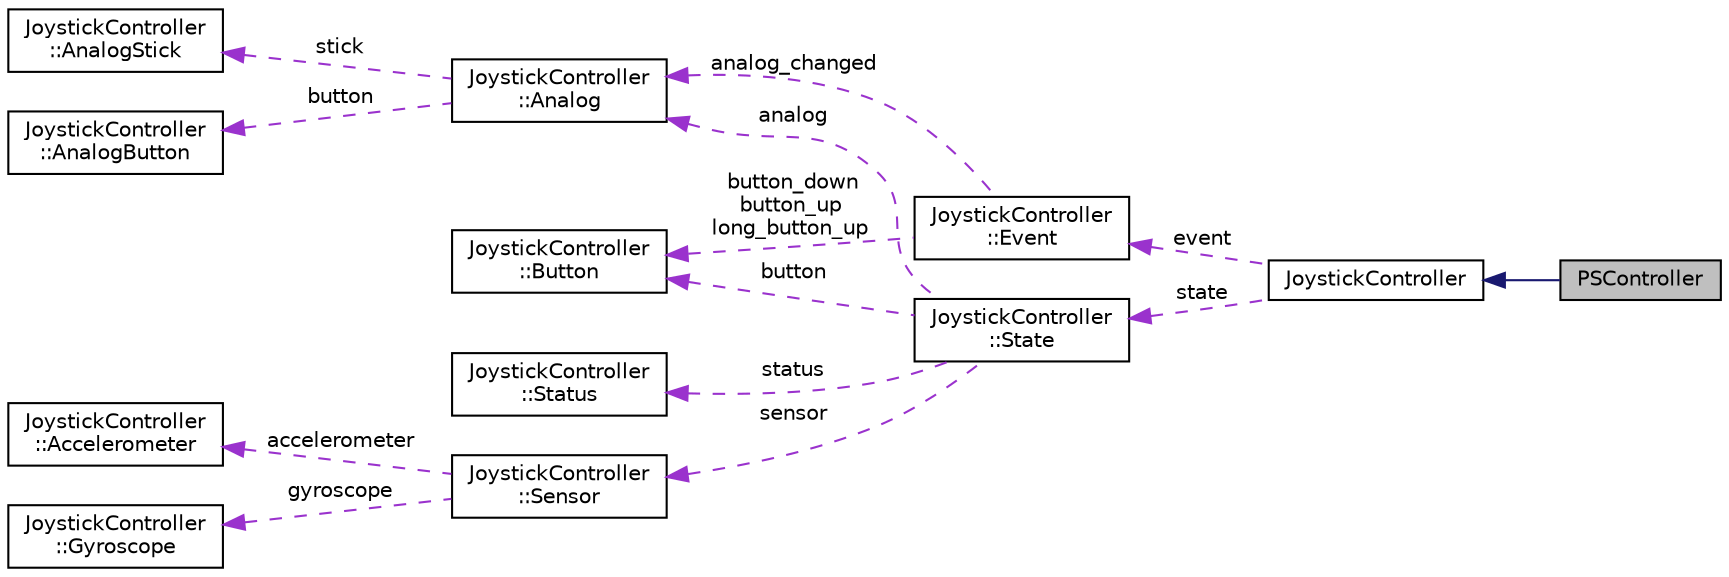 digraph "PSController"
{
 // LATEX_PDF_SIZE
  edge [fontname="Helvetica",fontsize="10",labelfontname="Helvetica",labelfontsize="10"];
  node [fontname="Helvetica",fontsize="10",shape=record];
  rankdir="LR";
  Node1 [label="PSController",height=0.2,width=0.4,color="black", fillcolor="grey75", style="filled", fontcolor="black",tooltip=" "];
  Node2 -> Node1 [dir="back",color="midnightblue",fontsize="10",style="solid",fontname="Helvetica"];
  Node2 [label="JoystickController",height=0.2,width=0.4,color="black", fillcolor="white", style="filled",URL="$classJoystickController.html",tooltip=" "];
  Node3 -> Node2 [dir="back",color="darkorchid3",fontsize="10",style="dashed",label=" state" ,fontname="Helvetica"];
  Node3 [label="JoystickController\l::State",height=0.2,width=0.4,color="black", fillcolor="white", style="filled",URL="$structJoystickController_1_1State.html",tooltip=" "];
  Node4 -> Node3 [dir="back",color="darkorchid3",fontsize="10",style="dashed",label=" analog" ,fontname="Helvetica"];
  Node4 [label="JoystickController\l::Analog",height=0.2,width=0.4,color="black", fillcolor="white", style="filled",URL="$structJoystickController_1_1Analog.html",tooltip=" "];
  Node5 -> Node4 [dir="back",color="darkorchid3",fontsize="10",style="dashed",label=" stick" ,fontname="Helvetica"];
  Node5 [label="JoystickController\l::AnalogStick",height=0.2,width=0.4,color="black", fillcolor="white", style="filled",URL="$structJoystickController_1_1AnalogStick.html",tooltip=" "];
  Node6 -> Node4 [dir="back",color="darkorchid3",fontsize="10",style="dashed",label=" button" ,fontname="Helvetica"];
  Node6 [label="JoystickController\l::AnalogButton",height=0.2,width=0.4,color="black", fillcolor="white", style="filled",URL="$structJoystickController_1_1AnalogButton.html",tooltip=" "];
  Node7 -> Node3 [dir="back",color="darkorchid3",fontsize="10",style="dashed",label=" button" ,fontname="Helvetica"];
  Node7 [label="JoystickController\l::Button",height=0.2,width=0.4,color="black", fillcolor="white", style="filled",URL="$structJoystickController_1_1Button.html",tooltip=" "];
  Node8 -> Node3 [dir="back",color="darkorchid3",fontsize="10",style="dashed",label=" status" ,fontname="Helvetica"];
  Node8 [label="JoystickController\l::Status",height=0.2,width=0.4,color="black", fillcolor="white", style="filled",URL="$structJoystickController_1_1Status.html",tooltip=" "];
  Node9 -> Node3 [dir="back",color="darkorchid3",fontsize="10",style="dashed",label=" sensor" ,fontname="Helvetica"];
  Node9 [label="JoystickController\l::Sensor",height=0.2,width=0.4,color="black", fillcolor="white", style="filled",URL="$structJoystickController_1_1Sensor.html",tooltip=" "];
  Node10 -> Node9 [dir="back",color="darkorchid3",fontsize="10",style="dashed",label=" accelerometer" ,fontname="Helvetica"];
  Node10 [label="JoystickController\l::Accelerometer",height=0.2,width=0.4,color="black", fillcolor="white", style="filled",URL="$structJoystickController_1_1Accelerometer.html",tooltip=" "];
  Node11 -> Node9 [dir="back",color="darkorchid3",fontsize="10",style="dashed",label=" gyroscope" ,fontname="Helvetica"];
  Node11 [label="JoystickController\l::Gyroscope",height=0.2,width=0.4,color="black", fillcolor="white", style="filled",URL="$structJoystickController_1_1Gyroscope.html",tooltip=" "];
  Node12 -> Node2 [dir="back",color="darkorchid3",fontsize="10",style="dashed",label=" event" ,fontname="Helvetica"];
  Node12 [label="JoystickController\l::Event",height=0.2,width=0.4,color="black", fillcolor="white", style="filled",URL="$structJoystickController_1_1Event.html",tooltip=" "];
  Node7 -> Node12 [dir="back",color="darkorchid3",fontsize="10",style="dashed",label=" button_down\nbutton_up\nlong_button_up" ,fontname="Helvetica"];
  Node4 -> Node12 [dir="back",color="darkorchid3",fontsize="10",style="dashed",label=" analog_changed" ,fontname="Helvetica"];
}
